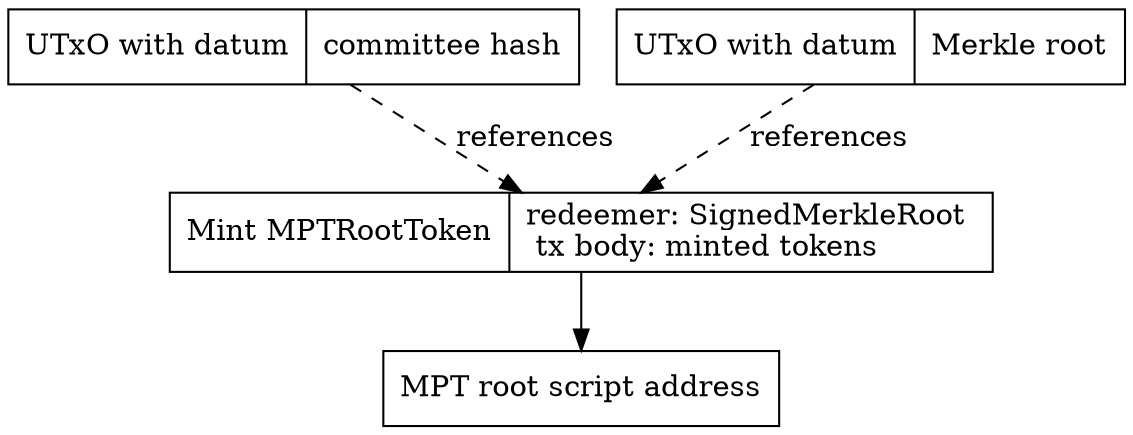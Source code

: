 strict digraph { 
  node [shape=record]

//  atmsVKey [
//    label = "UTxO with datum | ATMS verification key"
//    ]

  atmsVKey [
    label = "UTxO with datum | committee hash"
    ]

  lastMPTRoot [
    label = "UTxO with datum | Merkle root"
    ]

  mintToken [label = 
    "Mint MPTRootToken |
      redeemer: SignedMerkleRoot \l
      tx body: minted tokens\l
    "]

  mptRootAddr [label = "MPT root script address"]

  atmsVKey -> mintToken [style = dashed, label = "references"]
  lastMPTRoot -> mintToken [style = dashed, label = "references"]
  mintToken -> mptRootAddr

}
